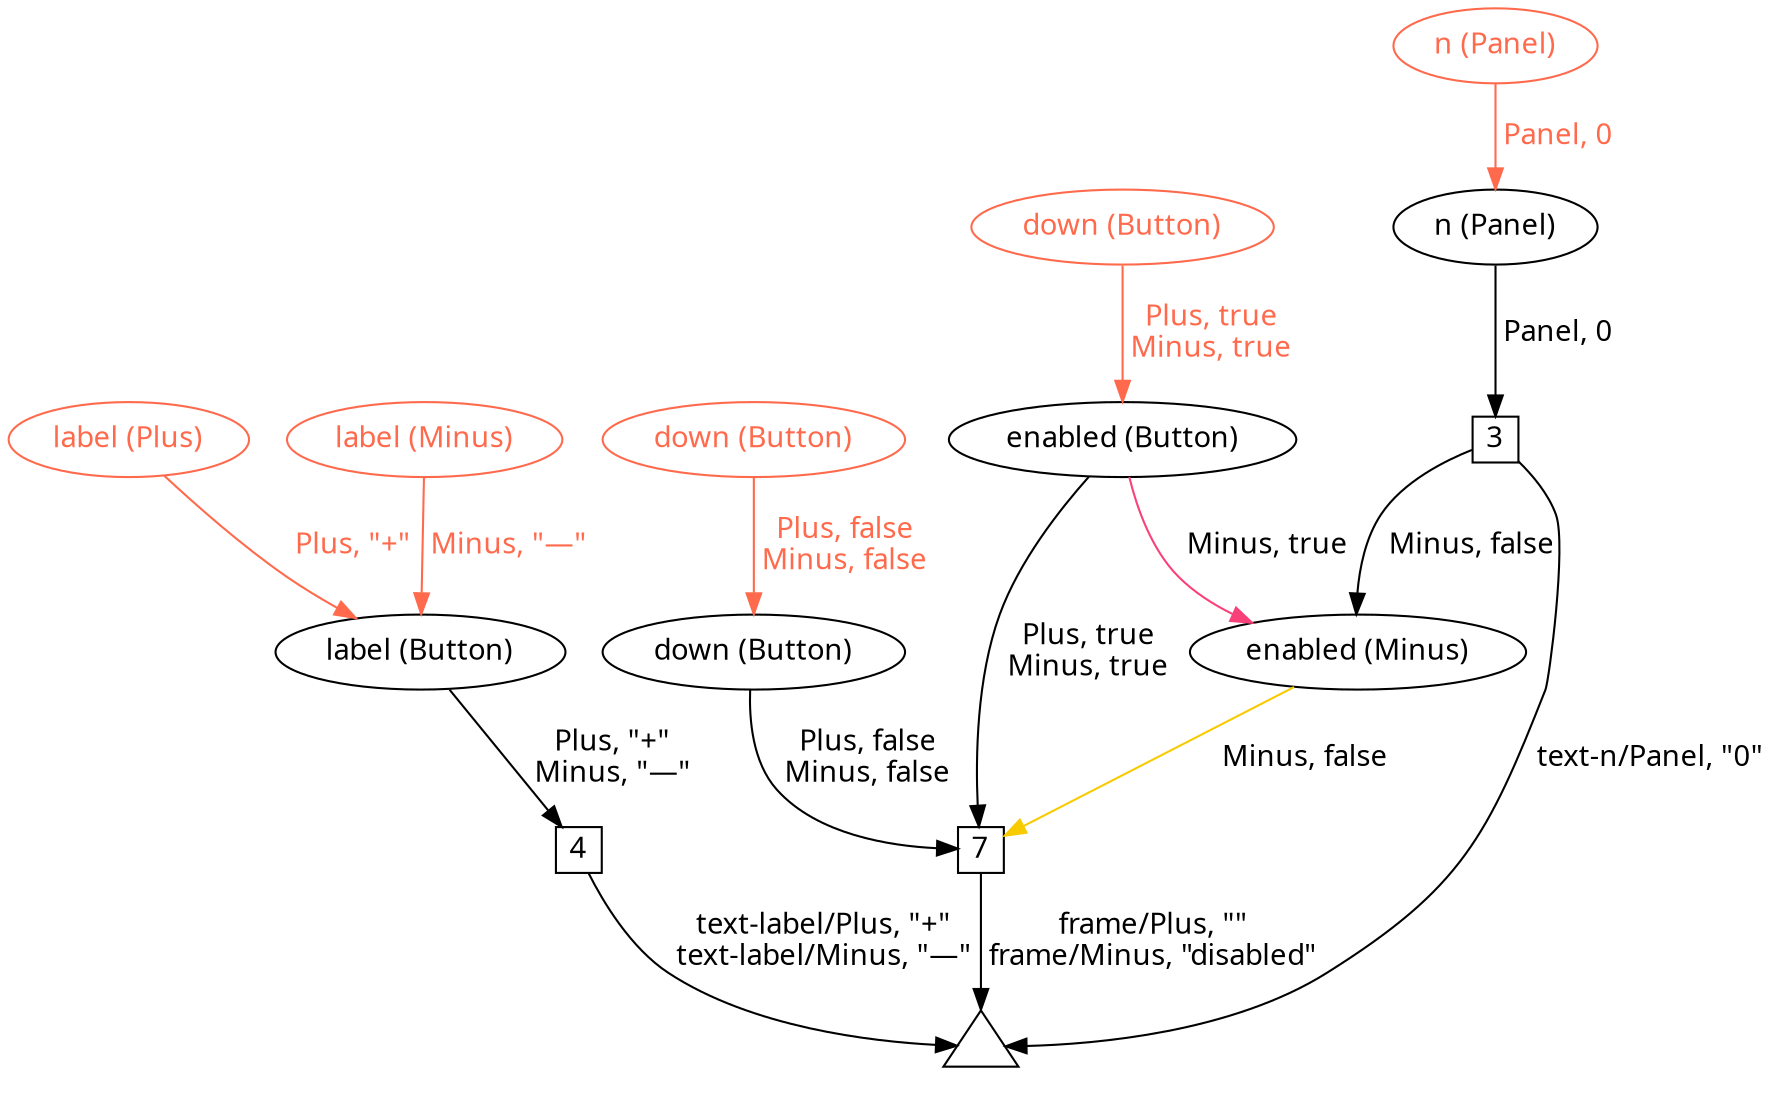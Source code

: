 digraph bender {
  node [fontname="Avenir Next"];
  edge [fontname="Avenir Next"];

  t [label="", shape=triangle, fixedsize=true, width=0.5];

  init_n [label="n (Panel)", color="#ff6a4d", fontcolor="#ff6a4d"];
  init_n -> n [color="#ff6a4d", fontcolor="#ff6a4d", label=" Panel, 0"];
  n [label="n (Panel)"];
  w3 [label="3", shape=square, fixedsize=true, width=0.3];
  menabled [label="enabled (Minus)"];
  n -> w3 [label=" Panel, 0"];
  w3 -> t [label=" text-n/Panel, \"0\""];
  w3 -> menabled [label=" Minus, false"];

  init_mlabel [label="label (Minus)", color="#ff6a4d", fontcolor="#ff6a4d"];
  init_plabel [label="label (Plus)", color="#ff6a4d", fontcolor="#ff6a4d"];
  init_mlabel -> label [color="#ff6a4d", fontcolor="#ff6a4d", label=" Minus, \"—\""];
  init_plabel -> label [color="#ff6a4d", fontcolor="#ff6a4d", label=" Plus, \"+\""];
  label [label="label (Button)"];
  w4 [label="4", shape=square, fixedsize=true, width=0.3];
  label -> w4 [label=" Plus, \"+\"\n Minus, \"—\""];
  w4 -> t [label=" text-label/Plus, \"+\"\n text-label/Minus, \"—\""];

  init_down [label="down (Button)", color="#ff6a4d", fontcolor="#ff6a4d"];
  init_down -> down [color="#ff6a4d", fontcolor="#ff6a4d", label=" Plus, false\n Minus, false"];
  down [label="down (Button)"];

  w7 [label="7", shape=square, fixedsize=true, width=0.3];
  down -> w7 [label=" Plus, false\n Minus, false"];

  enabled -> w7 [label=" Plus, true\n Minus, true"];
  enabled -> menabled [label=" Minus, true", color="#f94179"];
  init_enabled [label="down (Button)", color="#ff6a4d", fontcolor="#ff6a4d"];
  init_enabled -> enabled [color="#ff6a4d", fontcolor="#ff6a4d", label=" Plus, true\n Minus, true"];
  enabled [label="enabled (Button)"];
  menabled -> w7 [label=" Minus, false", color="#f8ca00"];
  w7 -> t [label=" frame/Plus, \"\"\n frame/Minus, \"disabled\""];

}
